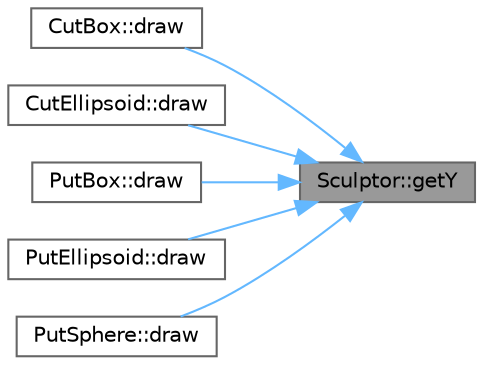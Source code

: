 digraph "Sculptor::getY"
{
 // LATEX_PDF_SIZE
  bgcolor="transparent";
  edge [fontname=Helvetica,fontsize=10,labelfontname=Helvetica,labelfontsize=10];
  node [fontname=Helvetica,fontsize=10,shape=box,height=0.2,width=0.4];
  rankdir="RL";
  Node1 [id="Node000001",label="Sculptor::getY",height=0.2,width=0.4,color="gray40", fillcolor="grey60", style="filled", fontcolor="black",tooltip=" "];
  Node1 -> Node2 [id="edge6_Node000001_Node000002",dir="back",color="steelblue1",style="solid",tooltip=" "];
  Node2 [id="Node000002",label="CutBox::draw",height=0.2,width=0.4,color="grey40", fillcolor="white", style="filled",URL="$class_cut_box.html#a95d16d1e3164807a1f006614b753e205",tooltip=" "];
  Node1 -> Node3 [id="edge7_Node000001_Node000003",dir="back",color="steelblue1",style="solid",tooltip=" "];
  Node3 [id="Node000003",label="CutEllipsoid::draw",height=0.2,width=0.4,color="grey40", fillcolor="white", style="filled",URL="$class_cut_ellipsoid.html#a3888e48949c6f89e1fe14bc3f95716fa",tooltip=" "];
  Node1 -> Node4 [id="edge8_Node000001_Node000004",dir="back",color="steelblue1",style="solid",tooltip=" "];
  Node4 [id="Node000004",label="PutBox::draw",height=0.2,width=0.4,color="grey40", fillcolor="white", style="filled",URL="$class_put_box.html#a58946137f1741c2c9b7a5bbcc229f5d8",tooltip=" "];
  Node1 -> Node5 [id="edge9_Node000001_Node000005",dir="back",color="steelblue1",style="solid",tooltip=" "];
  Node5 [id="Node000005",label="PutEllipsoid::draw",height=0.2,width=0.4,color="grey40", fillcolor="white", style="filled",URL="$class_put_ellipsoid.html#a7563e424e3b7560c00c7cc2a3fc16425",tooltip=" "];
  Node1 -> Node6 [id="edge10_Node000001_Node000006",dir="back",color="steelblue1",style="solid",tooltip=" "];
  Node6 [id="Node000006",label="PutSphere::draw",height=0.2,width=0.4,color="grey40", fillcolor="white", style="filled",URL="$class_put_sphere.html#a2c3b27fe4f8041fa6c487b636b2ab017",tooltip=" "];
}
